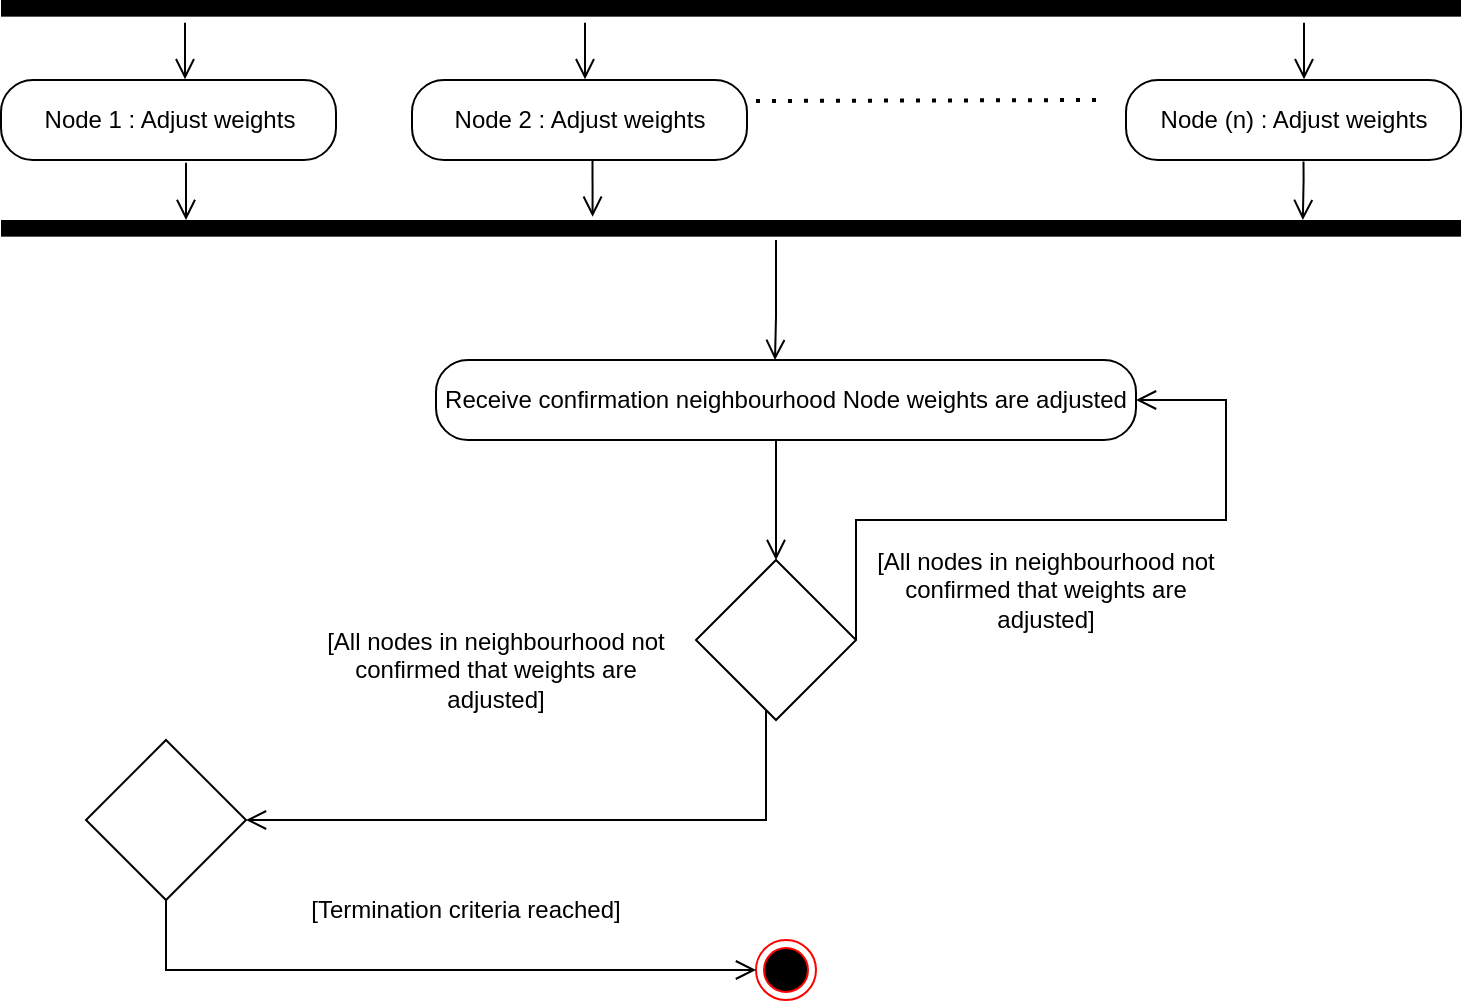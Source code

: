 <mxfile version="15.8.2" type="github">
  <diagram id="KT-87yykqK8TVKUzaxC3" name="Page-1">
    <mxGraphModel dx="211" dy="-1774" grid="1" gridSize="10" guides="1" tooltips="1" connect="1" arrows="1" fold="1" page="1" pageScale="1" pageWidth="827" pageHeight="1169" math="0" shadow="0">
      <root>
        <mxCell id="0" />
        <mxCell id="1" parent="0" />
        <mxCell id="LN7OU6Dx7ajpe7y_HlBM-1" value="" style="edgeStyle=orthogonalEdgeStyle;html=1;verticalAlign=bottom;endArrow=open;endSize=8;strokeColor=#000000;rounded=0;" parent="1" edge="1">
          <mxGeometry relative="1" as="geometry">
            <mxPoint x="960" y="2510" as="targetPoint" />
            <mxPoint x="959.5" y="2481.33" as="sourcePoint" />
            <Array as="points">
              <mxPoint x="959.5" y="2509.66" />
              <mxPoint x="959.5" y="2509.66" />
            </Array>
          </mxGeometry>
        </mxCell>
        <mxCell id="LN7OU6Dx7ajpe7y_HlBM-2" value="" style="endArrow=none;dashed=1;html=1;dashPattern=1 3;strokeWidth=2;rounded=0;" parent="1" edge="1">
          <mxGeometry width="50" height="50" relative="1" as="geometry">
            <mxPoint x="1245" y="2520.5" as="sourcePoint" />
            <mxPoint x="1415" y="2520" as="targetPoint" />
          </mxGeometry>
        </mxCell>
        <mxCell id="LN7OU6Dx7ajpe7y_HlBM-3" value="" style="edgeStyle=orthogonalEdgeStyle;html=1;verticalAlign=bottom;endArrow=open;endSize=8;strokeColor=#000000;rounded=0;" parent="1" edge="1">
          <mxGeometry relative="1" as="geometry">
            <mxPoint x="1254.5" y="2650" as="targetPoint" />
            <mxPoint x="1255" y="2590" as="sourcePoint" />
            <Array as="points">
              <mxPoint x="1254.5" y="2628.33" />
              <mxPoint x="1254.5" y="2628.33" />
            </Array>
          </mxGeometry>
        </mxCell>
        <mxCell id="LN7OU6Dx7ajpe7y_HlBM-4" value="Receive confirmation neighbourhood Node weights are adjusted" style="rounded=1;whiteSpace=wrap;html=1;arcSize=40;fontColor=#000000;fillColor=#FFFFFF;strokeColor=#000000;" parent="1" vertex="1">
          <mxGeometry x="1085" y="2650" width="350" height="40" as="geometry" />
        </mxCell>
        <mxCell id="LN7OU6Dx7ajpe7y_HlBM-5" value="" style="edgeStyle=orthogonalEdgeStyle;html=1;verticalAlign=bottom;endArrow=open;endSize=8;strokeColor=#000000;rounded=0;entryX=0.5;entryY=0;entryDx=0;entryDy=0;" parent="1" target="LN7OU6Dx7ajpe7y_HlBM-6" edge="1">
          <mxGeometry relative="1" as="geometry">
            <mxPoint x="1250" y="2600" as="targetPoint" />
            <mxPoint x="1255" y="2690" as="sourcePoint" />
            <Array as="points">
              <mxPoint x="1255" y="2690" />
            </Array>
          </mxGeometry>
        </mxCell>
        <mxCell id="LN7OU6Dx7ajpe7y_HlBM-7" value="" style="edgeStyle=orthogonalEdgeStyle;html=1;verticalAlign=bottom;endArrow=open;endSize=8;strokeColor=#000000;rounded=0;entryX=1;entryY=0.5;entryDx=0;entryDy=0;startArrow=none;" parent="1" source="LN7OU6Dx7ajpe7y_HlBM-6" target="LN7OU6Dx7ajpe7y_HlBM-9" edge="1">
          <mxGeometry relative="1" as="geometry">
            <mxPoint x="1250" y="2751.67" as="targetPoint" />
            <mxPoint x="1250" y="2640" as="sourcePoint" />
            <Array as="points">
              <mxPoint x="1250" y="2880" />
            </Array>
          </mxGeometry>
        </mxCell>
        <mxCell id="LN7OU6Dx7ajpe7y_HlBM-8" value="" style="edgeStyle=orthogonalEdgeStyle;html=1;verticalAlign=bottom;endArrow=open;endSize=8;strokeColor=#000000;rounded=0;exitX=1;exitY=0.5;exitDx=0;exitDy=0;entryX=1;entryY=0.5;entryDx=0;entryDy=0;" parent="1" source="LN7OU6Dx7ajpe7y_HlBM-6" target="LN7OU6Dx7ajpe7y_HlBM-4" edge="1">
          <mxGeometry relative="1" as="geometry">
            <mxPoint x="1440" y="2560" as="targetPoint" />
            <mxPoint x="1480" y="2580" as="sourcePoint" />
            <Array as="points">
              <mxPoint x="1295" y="2730" />
              <mxPoint x="1480" y="2730" />
              <mxPoint x="1480" y="2670" />
            </Array>
          </mxGeometry>
        </mxCell>
        <mxCell id="LN7OU6Dx7ajpe7y_HlBM-11" value="" style="ellipse;html=1;shape=endState;fillColor=#000000;strokeColor=#ff0000;" parent="1" vertex="1">
          <mxGeometry x="1245" y="2940" width="30" height="30" as="geometry" />
        </mxCell>
        <mxCell id="LN7OU6Dx7ajpe7y_HlBM-12" value="" style="edgeStyle=orthogonalEdgeStyle;html=1;verticalAlign=bottom;endArrow=open;endSize=8;strokeColor=#000000;rounded=0;entryX=0;entryY=0.5;entryDx=0;entryDy=0;exitX=0.5;exitY=1;exitDx=0;exitDy=0;" parent="1" source="LN7OU6Dx7ajpe7y_HlBM-9" target="LN7OU6Dx7ajpe7y_HlBM-11" edge="1">
          <mxGeometry relative="1" as="geometry">
            <mxPoint x="1130" y="2954.41" as="targetPoint" />
            <mxPoint x="950" y="2910" as="sourcePoint" />
            <Array as="points">
              <mxPoint x="950" y="2955" />
            </Array>
          </mxGeometry>
        </mxCell>
        <mxCell id="LN7OU6Dx7ajpe7y_HlBM-13" value="" style="edgeStyle=orthogonalEdgeStyle;html=1;verticalAlign=bottom;endArrow=open;endSize=8;strokeColor=#000000;rounded=0;" parent="1" edge="1">
          <mxGeometry relative="1" as="geometry">
            <mxPoint x="960" y="2580" as="targetPoint" />
            <mxPoint x="960" y="2551.33" as="sourcePoint" />
            <Array as="points">
              <mxPoint x="960.5" y="2551.67" />
              <mxPoint x="960.5" y="2551.67" />
            </Array>
          </mxGeometry>
        </mxCell>
        <mxCell id="LN7OU6Dx7ajpe7y_HlBM-14" value="" style="edgeStyle=orthogonalEdgeStyle;html=1;verticalAlign=bottom;endArrow=open;endSize=8;strokeColor=#000000;rounded=0;" parent="1" edge="1">
          <mxGeometry relative="1" as="geometry">
            <mxPoint x="1159.5" y="2510" as="targetPoint" />
            <mxPoint x="1159.5" y="2481.33" as="sourcePoint" />
            <Array as="points">
              <mxPoint x="1159" y="2509.66" />
              <mxPoint x="1159" y="2509.66" />
            </Array>
          </mxGeometry>
        </mxCell>
        <mxCell id="LN7OU6Dx7ajpe7y_HlBM-15" value="" style="edgeStyle=orthogonalEdgeStyle;html=1;verticalAlign=bottom;endArrow=open;endSize=8;strokeColor=#000000;rounded=0;" parent="1" edge="1">
          <mxGeometry relative="1" as="geometry">
            <mxPoint x="1163.25" y="2578.67" as="targetPoint" />
            <mxPoint x="1163.25" y="2550" as="sourcePoint" />
            <Array as="points">
              <mxPoint x="1162.75" y="2578.33" />
              <mxPoint x="1162.75" y="2578.33" />
            </Array>
          </mxGeometry>
        </mxCell>
        <mxCell id="LN7OU6Dx7ajpe7y_HlBM-16" value="" style="edgeStyle=orthogonalEdgeStyle;html=1;verticalAlign=bottom;endArrow=open;endSize=8;strokeColor=#000000;rounded=0;" parent="1" edge="1">
          <mxGeometry relative="1" as="geometry">
            <mxPoint x="1519" y="2510" as="targetPoint" />
            <mxPoint x="1519" y="2481.33" as="sourcePoint" />
            <Array as="points">
              <mxPoint x="1518.5" y="2509.66" />
              <mxPoint x="1518.5" y="2509.66" />
            </Array>
          </mxGeometry>
        </mxCell>
        <mxCell id="LN7OU6Dx7ajpe7y_HlBM-17" value="" style="edgeStyle=orthogonalEdgeStyle;html=1;verticalAlign=bottom;endArrow=open;endSize=8;strokeColor=#000000;rounded=0;entryX=1.096;entryY=0.916;entryDx=0;entryDy=0;entryPerimeter=0;" parent="1" edge="1">
          <mxGeometry relative="1" as="geometry">
            <mxPoint x="1518.43" y="2580.0" as="targetPoint" />
            <mxPoint x="1518.75" y="2550.8" as="sourcePoint" />
            <Array as="points">
              <mxPoint x="1518" y="2560" />
              <mxPoint x="1518" y="2560" />
            </Array>
          </mxGeometry>
        </mxCell>
        <mxCell id="LN7OU6Dx7ajpe7y_HlBM-18" value="[All nodes in neighbourhood not confirmed that weights are adjusted]" style="text;html=1;strokeColor=none;fillColor=none;align=center;verticalAlign=middle;whiteSpace=wrap;rounded=0;labelBackgroundColor=#FFFFFF;" parent="1" vertex="1">
          <mxGeometry x="1300" y="2750" width="180" height="30" as="geometry" />
        </mxCell>
        <mxCell id="LN7OU6Dx7ajpe7y_HlBM-19" value="[All nodes in neighbourhood not confirmed that weights are adjusted]" style="text;html=1;strokeColor=none;fillColor=none;align=center;verticalAlign=middle;whiteSpace=wrap;rounded=0;labelBackgroundColor=#FFFFFF;" parent="1" vertex="1">
          <mxGeometry x="1025" y="2790" width="180" height="30" as="geometry" />
        </mxCell>
        <mxCell id="LN7OU6Dx7ajpe7y_HlBM-20" value="[Termination criteria reached]" style="text;html=1;strokeColor=none;fillColor=none;align=center;verticalAlign=middle;whiteSpace=wrap;rounded=0;labelBackgroundColor=#FFFFFF;" parent="1" vertex="1">
          <mxGeometry x="1010" y="2910" width="180" height="30" as="geometry" />
        </mxCell>
        <mxCell id="LN7OU6Dx7ajpe7y_HlBM-21" value="&lt;span style=&quot;text-align: left&quot;&gt;Node 1 : Adjust weights&lt;/span&gt;" style="rounded=1;whiteSpace=wrap;html=1;arcSize=40;fontColor=#000000;fillColor=#FFFFFF;strokeColor=#000000;" parent="1" vertex="1">
          <mxGeometry x="867.5" y="2510" width="167.5" height="40" as="geometry" />
        </mxCell>
        <mxCell id="LN7OU6Dx7ajpe7y_HlBM-22" value="&lt;span style=&quot;text-align: left&quot;&gt;Node 2 : Adjust weights&lt;/span&gt;" style="rounded=1;whiteSpace=wrap;html=1;arcSize=40;fontColor=#000000;fillColor=#FFFFFF;strokeColor=#000000;" parent="1" vertex="1">
          <mxGeometry x="1073" y="2510" width="167.5" height="40" as="geometry" />
        </mxCell>
        <mxCell id="LN7OU6Dx7ajpe7y_HlBM-23" value="" style="html=1;points=[];perimeter=orthogonalPerimeter;fillColor=#000000;strokeColor=none;direction=north;" parent="1" vertex="1">
          <mxGeometry x="867.5" y="2470" width="730" height="8.33" as="geometry" />
        </mxCell>
        <mxCell id="LN7OU6Dx7ajpe7y_HlBM-24" value="" style="html=1;points=[];perimeter=orthogonalPerimeter;fillColor=#000000;strokeColor=none;direction=north;" parent="1" vertex="1">
          <mxGeometry x="867.5" y="2580" width="730" height="8.33" as="geometry" />
        </mxCell>
        <mxCell id="LN7OU6Dx7ajpe7y_HlBM-25" value="&lt;span style=&quot;text-align: left&quot;&gt;Node (n) : Adjust weights&lt;/span&gt;" style="rounded=1;whiteSpace=wrap;html=1;arcSize=40;fontColor=#000000;fillColor=#FFFFFF;strokeColor=#000000;" parent="1" vertex="1">
          <mxGeometry x="1430" y="2510" width="167.5" height="40" as="geometry" />
        </mxCell>
        <mxCell id="LN7OU6Dx7ajpe7y_HlBM-9" value="" style="rhombus;whiteSpace=wrap;html=1;" parent="1" vertex="1">
          <mxGeometry x="910" y="2840" width="80" height="80" as="geometry" />
        </mxCell>
        <mxCell id="LN7OU6Dx7ajpe7y_HlBM-6" value="" style="rhombus;whiteSpace=wrap;html=1;" parent="1" vertex="1">
          <mxGeometry x="1215" y="2750" width="80" height="80" as="geometry" />
        </mxCell>
      </root>
    </mxGraphModel>
  </diagram>
</mxfile>
